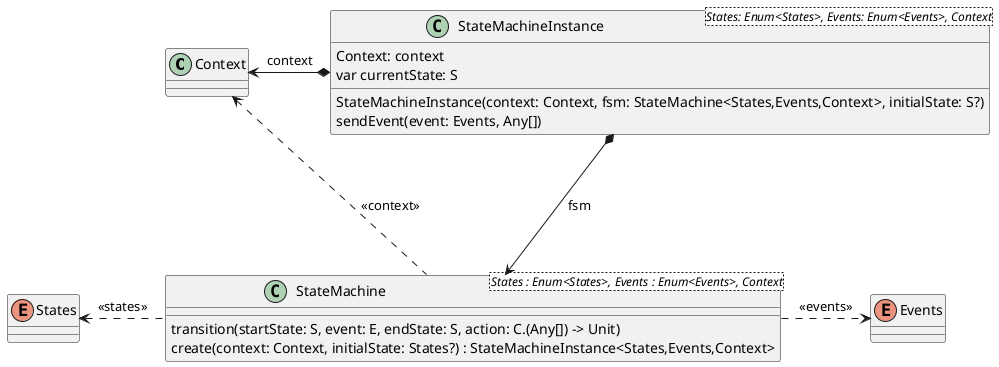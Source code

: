 @startuml

class Context {
}
enum States {
}
enum Events {
}

class StateMachine<States : Enum<States>, Events : Enum<Events>, Context> {
    transition(startState: S, event: E, endState: S, action: C.(Any[]) -> Unit)
    create(context: Context, initialState: States?) : StateMachineInstance<States,Events,Context>
}

class StateMachineInstance<States: Enum<States>, Events: Enum<Events>, Context> {
    StateMachineInstance(context: Context, fsm: StateMachine<States,Events,Context>, initialState: S?)
    Context: context
    var currentState: S
    sendEvent(event: Events, Any[])
}

StateMachine ..left..> States : <<states>>
StateMachine ..right..> Events : <<events>>
StateMachine ..up.> Context : <<context>>

StateMachineInstance *---> StateMachine : fsm
StateMachineInstance *--left--> Context : context

@enduml
